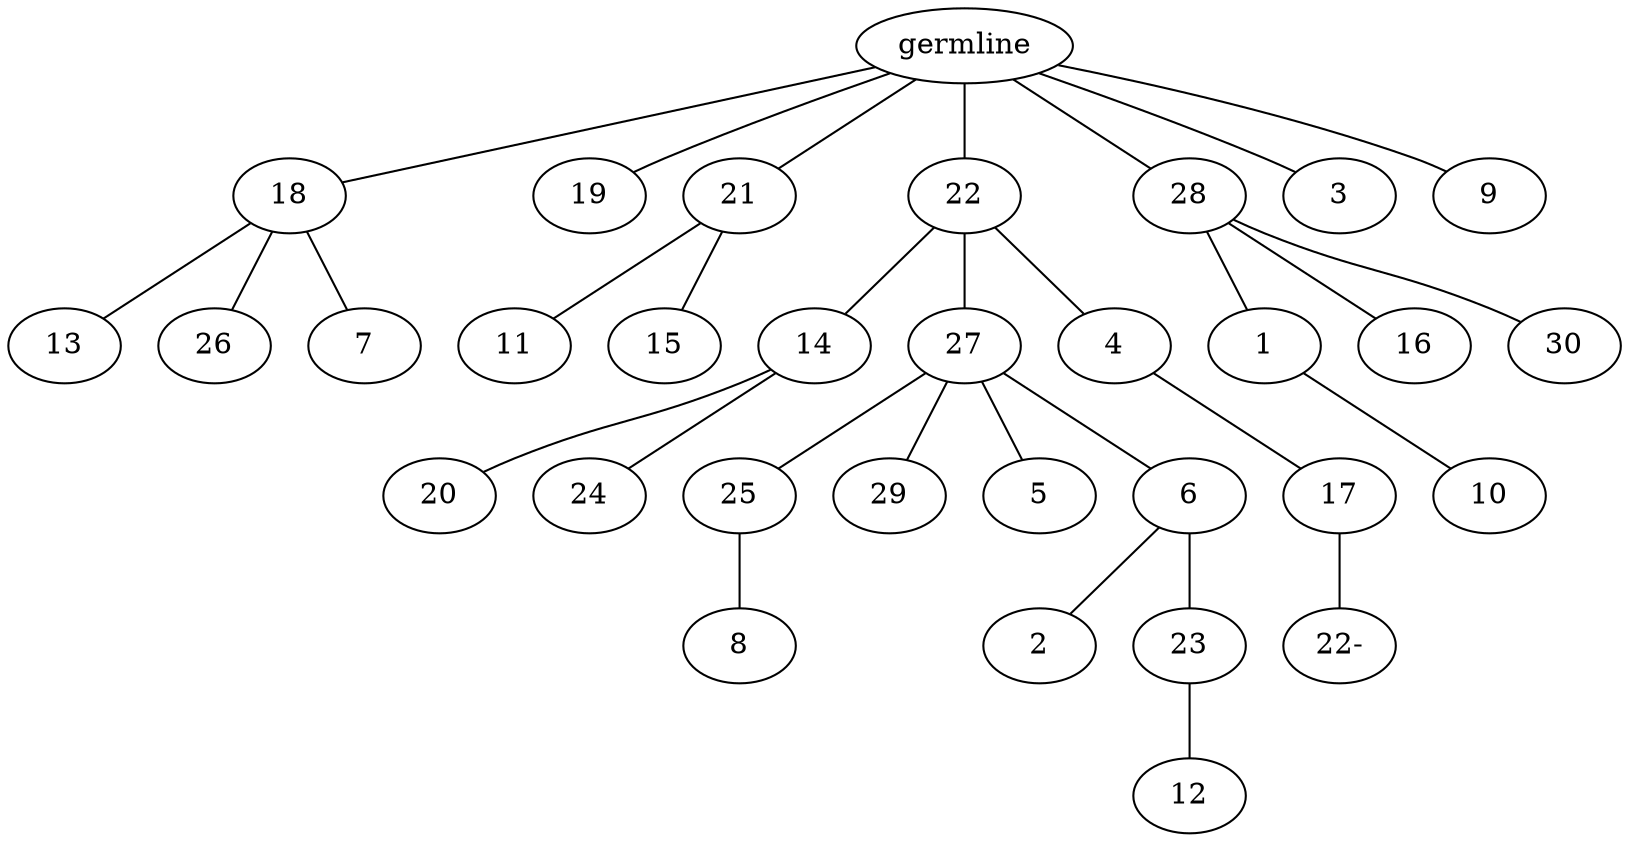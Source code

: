 graph tree {
    "140345676628080" [label="germline"];
    "140345675872672" [label="18"];
    "140345675871376" [label="13"];
    "140345675871040" [label="26"];
    "140345675873680" [label="7"];
    "140345675873152" [label="19"];
    "140345675873536" [label="21"];
    "140345675874208" [label="11"];
    "140345675870704" [label="15"];
    "140345675871136" [label="22"];
    "140345675871520" [label="14"];
    "140345675870560" [label="20"];
    "140345675870272" [label="24"];
    "140345676120992" [label="27"];
    "140345675873296" [label="25"];
    "140345676155872" [label="8"];
    "140345675871472" [label="29"];
    "140345675871952" [label="5"];
    "140345675873344" [label="6"];
    "140345676155968" [label="2"];
    "140345676154144" [label="23"];
    "140345676154672" [label="12"];
    "140345675874112" [label="4"];
    "140345676153664" [label="17"];
    "140345676628752" [label="22-"];
    "140345676121760" [label="28"];
    "140345676154480" [label="1"];
    "140345676156640" [label="10"];
    "140345676156880" [label="16"];
    "140345676154096" [label="30"];
    "140345676122768" [label="3"];
    "140345675873248" [label="9"];
    "140345676628080" -- "140345675872672";
    "140345676628080" -- "140345675873152";
    "140345676628080" -- "140345675873536";
    "140345676628080" -- "140345675871136";
    "140345676628080" -- "140345676121760";
    "140345676628080" -- "140345676122768";
    "140345676628080" -- "140345675873248";
    "140345675872672" -- "140345675871376";
    "140345675872672" -- "140345675871040";
    "140345675872672" -- "140345675873680";
    "140345675873536" -- "140345675874208";
    "140345675873536" -- "140345675870704";
    "140345675871136" -- "140345675871520";
    "140345675871136" -- "140345676120992";
    "140345675871136" -- "140345675874112";
    "140345675871520" -- "140345675870560";
    "140345675871520" -- "140345675870272";
    "140345676120992" -- "140345675873296";
    "140345676120992" -- "140345675871472";
    "140345676120992" -- "140345675871952";
    "140345676120992" -- "140345675873344";
    "140345675873296" -- "140345676155872";
    "140345675873344" -- "140345676155968";
    "140345675873344" -- "140345676154144";
    "140345676154144" -- "140345676154672";
    "140345675874112" -- "140345676153664";
    "140345676153664" -- "140345676628752";
    "140345676121760" -- "140345676154480";
    "140345676121760" -- "140345676156880";
    "140345676121760" -- "140345676154096";
    "140345676154480" -- "140345676156640";
}
